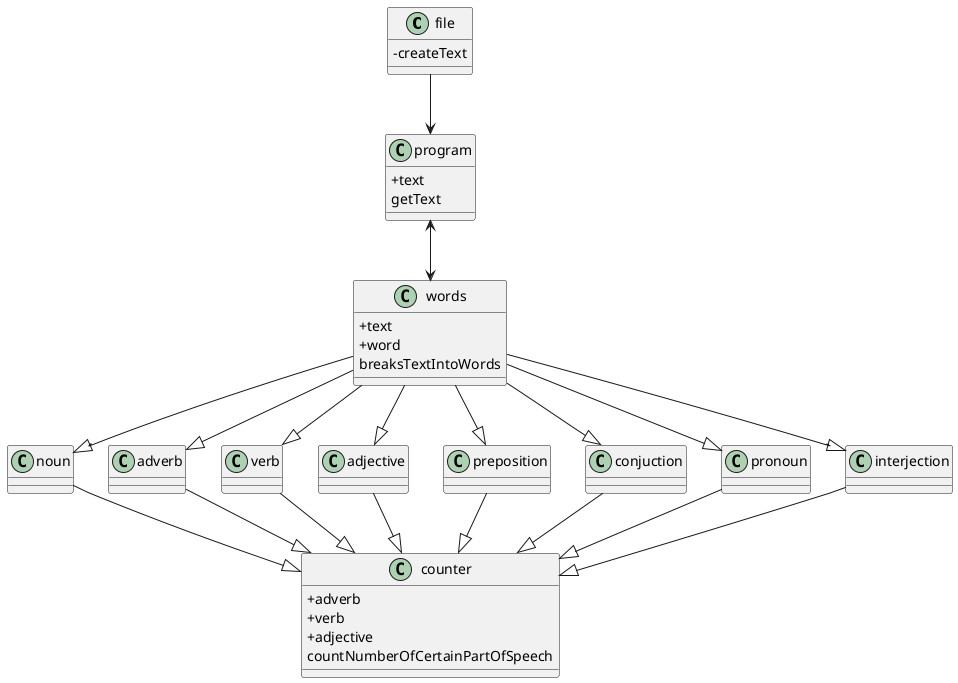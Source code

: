 @startuml
skinparam classAttributeIconSize 0

class file {
-createText
}

class program {
+text
getText
}

class words {
+text
+word
breaksTextIntoWords
}

class counter {
+adverb
+verb
+adjective
countNumberOfCertainPartOfSpeech
}

class noun {}
class adverb {}
class verb {}
class adjective {}
class preposition {}
class conjuction {}
class pronoun {}
class interjection {}

file --> program
program <--> words
words --|> noun
words --|> adverb
words --|> adjective
words --|> preposition
words --|> conjuction
words --|> verb
words --|> pronoun
words --|> interjection
noun --|> counter
adverb --|> counter
verb --|> counter
adjective --|> counter
preposition --|> counter
conjuction --|> counter
pronoun --|> counter
interjection --|> counter

@enduml